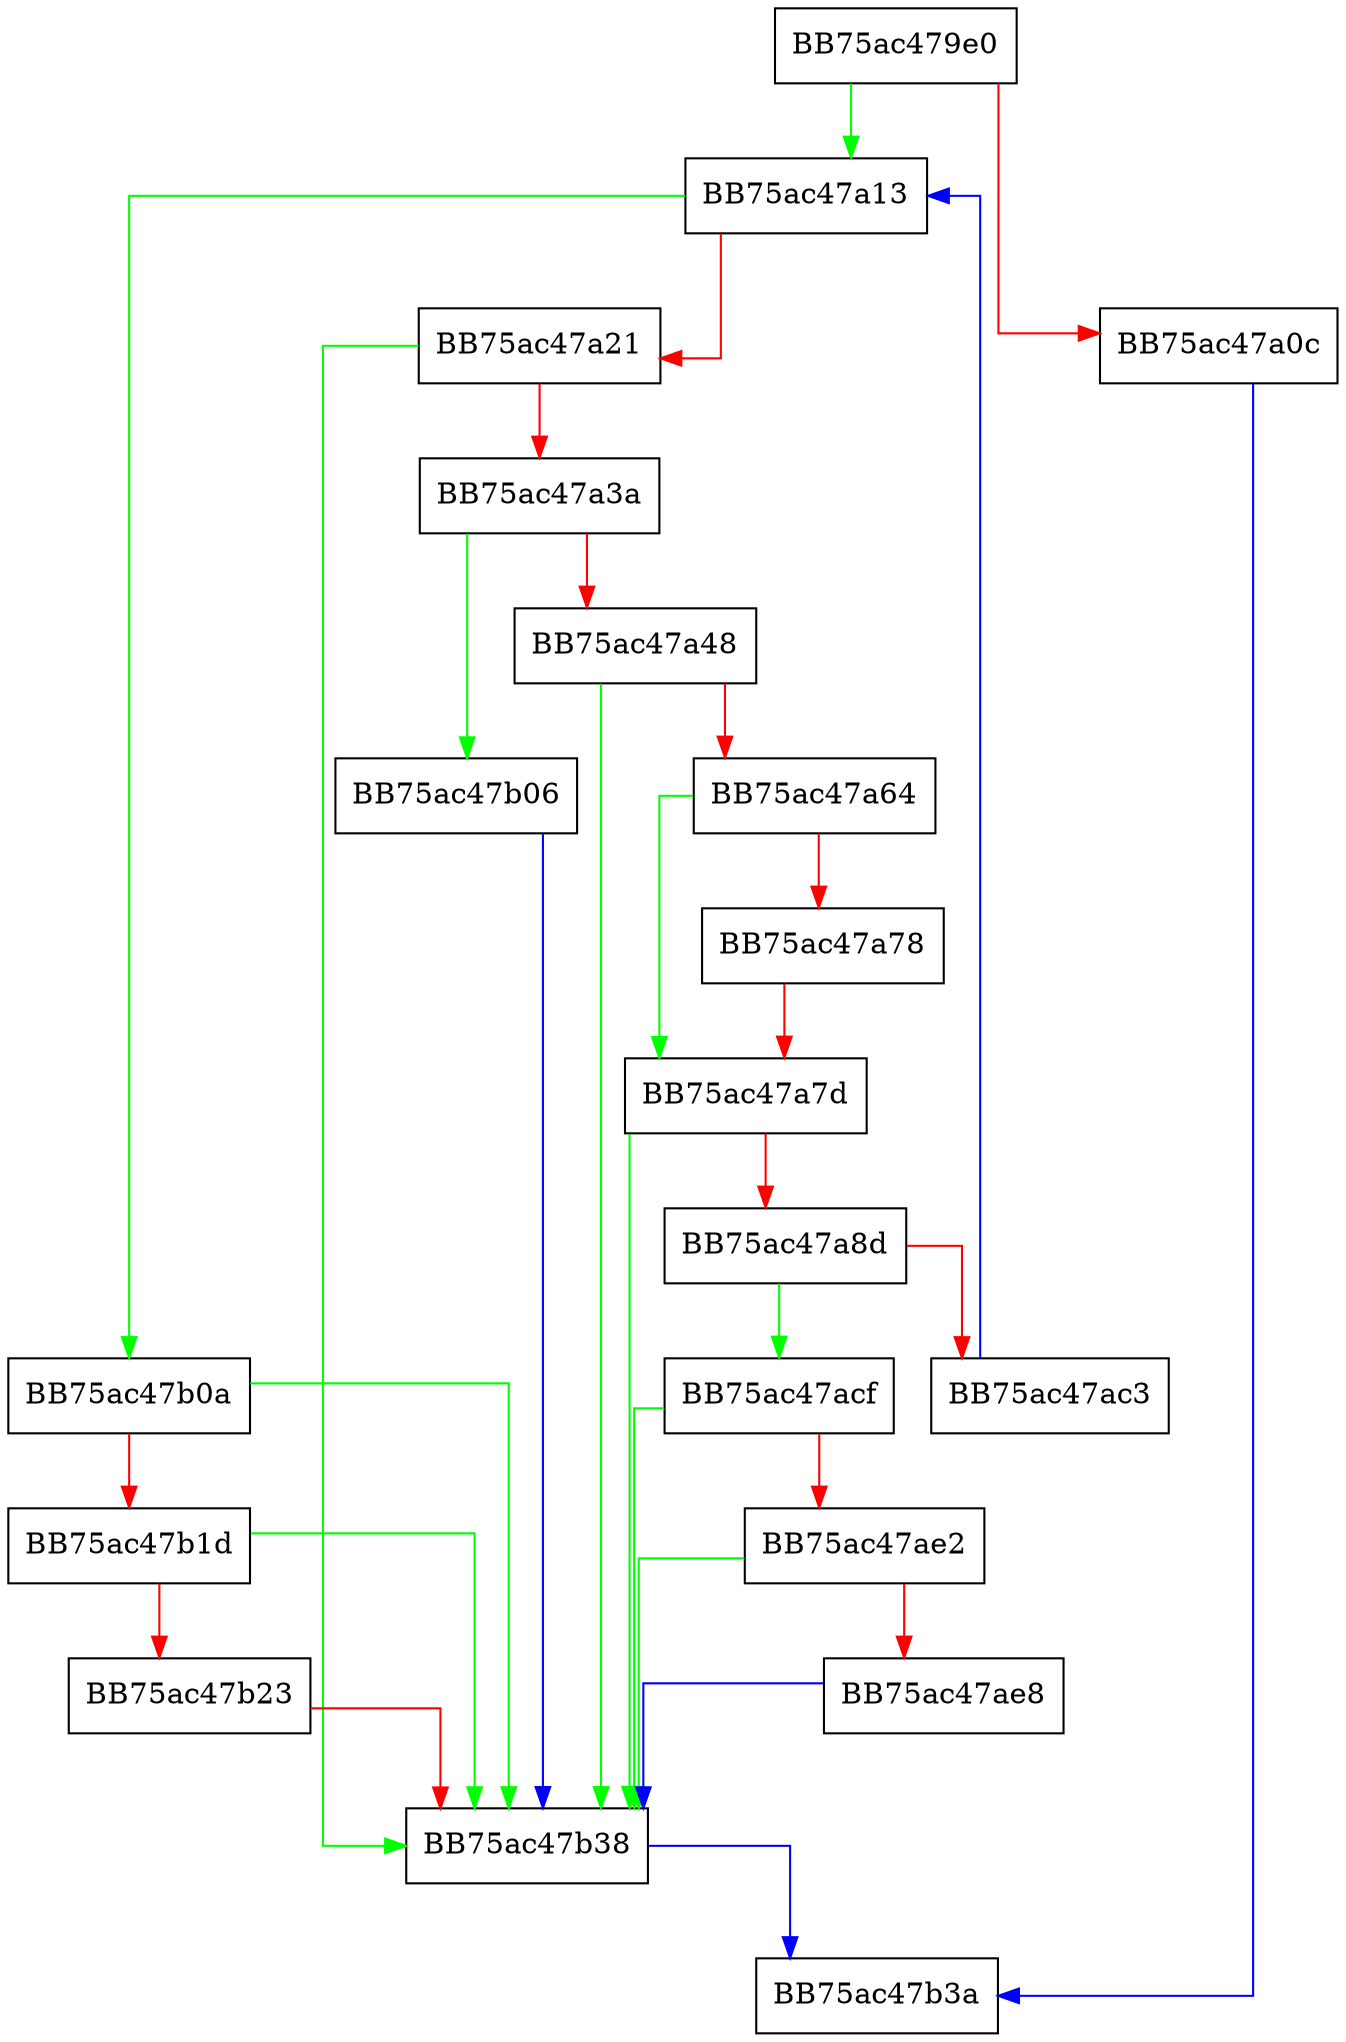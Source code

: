 digraph Read {
  node [shape="box"];
  graph [splines=ortho];
  BB75ac479e0 -> BB75ac47a13 [color="green"];
  BB75ac479e0 -> BB75ac47a0c [color="red"];
  BB75ac47a0c -> BB75ac47b3a [color="blue"];
  BB75ac47a13 -> BB75ac47b0a [color="green"];
  BB75ac47a13 -> BB75ac47a21 [color="red"];
  BB75ac47a21 -> BB75ac47b38 [color="green"];
  BB75ac47a21 -> BB75ac47a3a [color="red"];
  BB75ac47a3a -> BB75ac47b06 [color="green"];
  BB75ac47a3a -> BB75ac47a48 [color="red"];
  BB75ac47a48 -> BB75ac47b38 [color="green"];
  BB75ac47a48 -> BB75ac47a64 [color="red"];
  BB75ac47a64 -> BB75ac47a7d [color="green"];
  BB75ac47a64 -> BB75ac47a78 [color="red"];
  BB75ac47a78 -> BB75ac47a7d [color="red"];
  BB75ac47a7d -> BB75ac47b38 [color="green"];
  BB75ac47a7d -> BB75ac47a8d [color="red"];
  BB75ac47a8d -> BB75ac47acf [color="green"];
  BB75ac47a8d -> BB75ac47ac3 [color="red"];
  BB75ac47ac3 -> BB75ac47a13 [color="blue"];
  BB75ac47acf -> BB75ac47b38 [color="green"];
  BB75ac47acf -> BB75ac47ae2 [color="red"];
  BB75ac47ae2 -> BB75ac47b38 [color="green"];
  BB75ac47ae2 -> BB75ac47ae8 [color="red"];
  BB75ac47ae8 -> BB75ac47b38 [color="blue"];
  BB75ac47b06 -> BB75ac47b38 [color="blue"];
  BB75ac47b0a -> BB75ac47b38 [color="green"];
  BB75ac47b0a -> BB75ac47b1d [color="red"];
  BB75ac47b1d -> BB75ac47b38 [color="green"];
  BB75ac47b1d -> BB75ac47b23 [color="red"];
  BB75ac47b23 -> BB75ac47b38 [color="red"];
  BB75ac47b38 -> BB75ac47b3a [color="blue"];
}